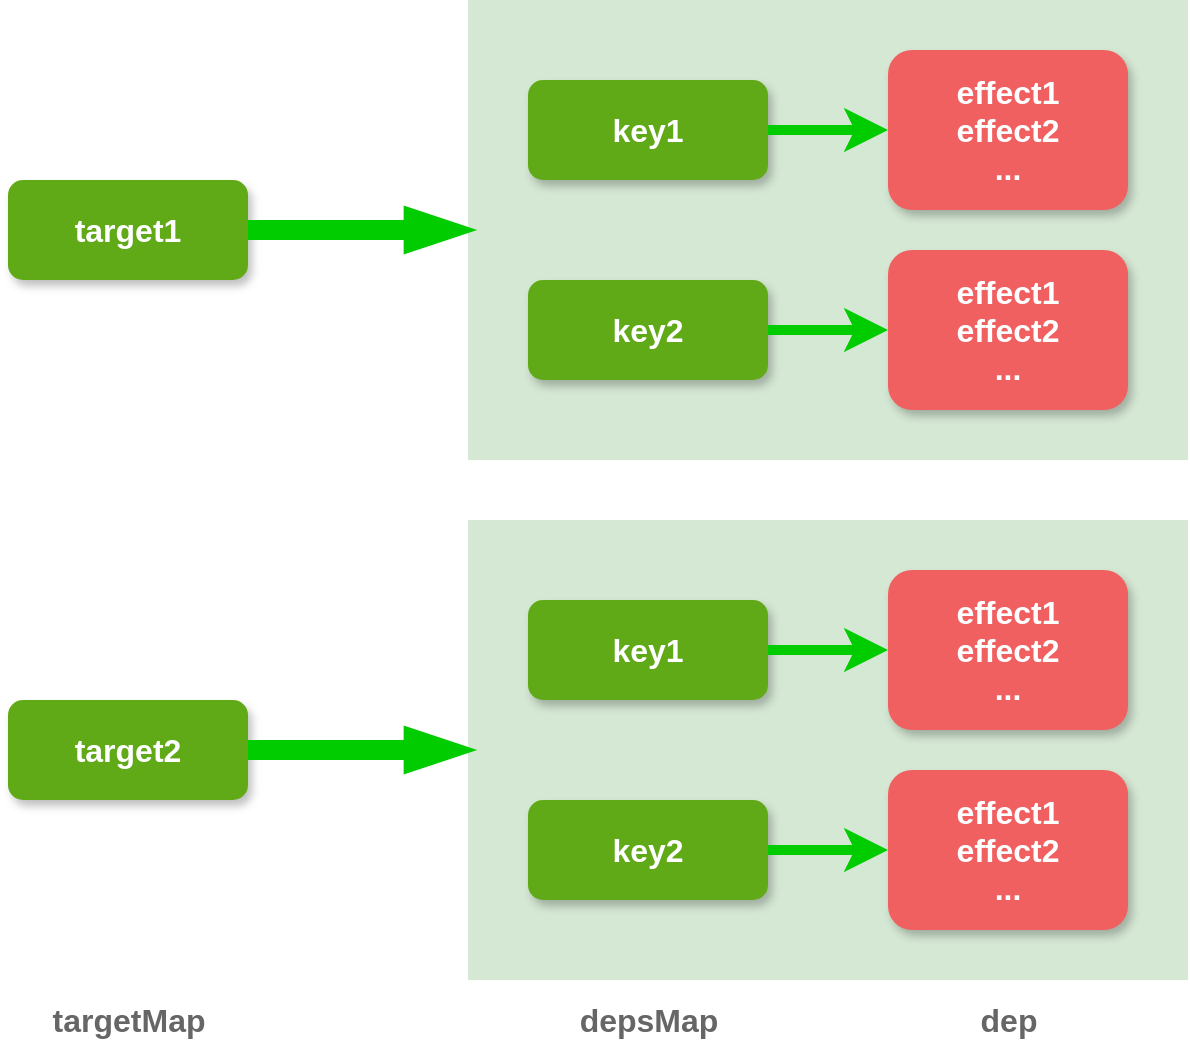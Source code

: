 <mxfile version="13.9.9" type="device"><diagram id="C5RBs43oDa-KdzZeNtuy" name="Page-1"><mxGraphModel dx="1426" dy="905" grid="1" gridSize="10" guides="1" tooltips="1" connect="1" arrows="1" fold="1" page="1" pageScale="1" pageWidth="827" pageHeight="1169" math="0" shadow="0"><root><mxCell id="WIyWlLk6GJQsqaUBKTNV-0"/><mxCell id="WIyWlLk6GJQsqaUBKTNV-1" parent="WIyWlLk6GJQsqaUBKTNV-0"/><mxCell id="BNJBjnJB8WuRFto5wNPU-0" value="&lt;font style=&quot;font-size: 16px&quot;&gt;&lt;b&gt;target1&lt;/b&gt;&lt;/font&gt;" style="rounded=1;whiteSpace=wrap;html=1;fillColor=#60a917;fontColor=#ffffff;strokeColor=none;shadow=1;" vertex="1" parent="WIyWlLk6GJQsqaUBKTNV-1"><mxGeometry x="130" y="330" width="120" height="50" as="geometry"/></mxCell><mxCell id="BNJBjnJB8WuRFto5wNPU-1" value="" style="rounded=0;whiteSpace=wrap;html=1;shadow=0;fillColor=#d5e8d4;strokeColor=none;" vertex="1" parent="WIyWlLk6GJQsqaUBKTNV-1"><mxGeometry x="360" y="240" width="360" height="230" as="geometry"/></mxCell><mxCell id="BNJBjnJB8WuRFto5wNPU-2" value="&lt;span style=&quot;font-size: 16px&quot;&gt;&lt;b&gt;key1&lt;/b&gt;&lt;/span&gt;" style="rounded=1;whiteSpace=wrap;html=1;fillColor=#60a917;fontColor=#ffffff;strokeColor=none;shadow=1;" vertex="1" parent="WIyWlLk6GJQsqaUBKTNV-1"><mxGeometry x="390" y="280" width="120" height="50" as="geometry"/></mxCell><mxCell id="BNJBjnJB8WuRFto5wNPU-3" value="&lt;b style=&quot;font-size: 16px&quot;&gt;key2&lt;/b&gt;" style="rounded=1;whiteSpace=wrap;html=1;fillColor=#60a917;fontColor=#ffffff;strokeColor=none;shadow=1;" vertex="1" parent="WIyWlLk6GJQsqaUBKTNV-1"><mxGeometry x="390" y="380" width="120" height="50" as="geometry"/></mxCell><mxCell id="BNJBjnJB8WuRFto5wNPU-4" value="&lt;font style=&quot;font-size: 16px&quot; color=&quot;#ffffff&quot;&gt;&lt;b&gt;effect1&lt;br&gt;effect2&lt;br&gt;...&lt;/b&gt;&lt;/font&gt;" style="rounded=1;whiteSpace=wrap;html=1;shadow=1;fillColor=#F06060;strokeColor=none;" vertex="1" parent="WIyWlLk6GJQsqaUBKTNV-1"><mxGeometry x="570" y="265" width="120" height="80" as="geometry"/></mxCell><mxCell id="BNJBjnJB8WuRFto5wNPU-5" value="&lt;font style=&quot;font-size: 16px&quot; color=&quot;#ffffff&quot;&gt;&lt;b&gt;effect1&lt;br&gt;effect2&lt;br&gt;...&lt;/b&gt;&lt;/font&gt;" style="rounded=1;whiteSpace=wrap;html=1;shadow=1;fillColor=#F06060;strokeColor=none;" vertex="1" parent="WIyWlLk6GJQsqaUBKTNV-1"><mxGeometry x="570" y="365" width="120" height="80" as="geometry"/></mxCell><mxCell id="BNJBjnJB8WuRFto5wNPU-6" value="" style="endArrow=blockThin;html=1;exitX=1;exitY=0.5;exitDx=0;exitDy=0;entryX=0;entryY=0.5;entryDx=0;entryDy=0;fillColor=#60a917;strokeWidth=10;strokeColor=#00CC00;endFill=1;" edge="1" parent="WIyWlLk6GJQsqaUBKTNV-1" source="BNJBjnJB8WuRFto5wNPU-0" target="BNJBjnJB8WuRFto5wNPU-1"><mxGeometry width="50" height="50" relative="1" as="geometry"><mxPoint x="290" y="390" as="sourcePoint"/><mxPoint x="340" y="340" as="targetPoint"/></mxGeometry></mxCell><mxCell id="BNJBjnJB8WuRFto5wNPU-7" value="" style="endArrow=classic;html=1;entryX=0;entryY=0.5;entryDx=0;entryDy=0;fillColor=#60a917;strokeWidth=5;strokeColor=#00CC00;" edge="1" parent="WIyWlLk6GJQsqaUBKTNV-1" target="BNJBjnJB8WuRFto5wNPU-4"><mxGeometry width="50" height="50" relative="1" as="geometry"><mxPoint x="510" y="305" as="sourcePoint"/><mxPoint x="585" y="365" as="targetPoint"/></mxGeometry></mxCell><mxCell id="BNJBjnJB8WuRFto5wNPU-9" value="" style="endArrow=classic;html=1;fillColor=#60a917;strokeWidth=5;strokeColor=#00CC00;exitX=1;exitY=0.5;exitDx=0;exitDy=0;entryX=0;entryY=0.5;entryDx=0;entryDy=0;" edge="1" parent="WIyWlLk6GJQsqaUBKTNV-1" source="BNJBjnJB8WuRFto5wNPU-3" target="BNJBjnJB8WuRFto5wNPU-5"><mxGeometry width="50" height="50" relative="1" as="geometry"><mxPoint x="490" y="510" as="sourcePoint"/><mxPoint x="560" y="510" as="targetPoint"/><Array as="points"/></mxGeometry></mxCell><mxCell id="BNJBjnJB8WuRFto5wNPU-10" value="&lt;font style=&quot;font-size: 16px&quot;&gt;&lt;b&gt;target2&lt;br&gt;&lt;/b&gt;&lt;/font&gt;" style="rounded=1;whiteSpace=wrap;html=1;fillColor=#60a917;fontColor=#ffffff;strokeColor=none;shadow=1;" vertex="1" parent="WIyWlLk6GJQsqaUBKTNV-1"><mxGeometry x="130" y="590" width="120" height="50" as="geometry"/></mxCell><mxCell id="BNJBjnJB8WuRFto5wNPU-11" value="" style="rounded=0;whiteSpace=wrap;html=1;shadow=0;fillColor=#d5e8d4;strokeColor=none;" vertex="1" parent="WIyWlLk6GJQsqaUBKTNV-1"><mxGeometry x="360" y="500" width="360" height="230" as="geometry"/></mxCell><mxCell id="BNJBjnJB8WuRFto5wNPU-12" value="&lt;span style=&quot;font-size: 16px&quot;&gt;&lt;b&gt;key1&lt;/b&gt;&lt;/span&gt;" style="rounded=1;whiteSpace=wrap;html=1;fillColor=#60a917;fontColor=#ffffff;strokeColor=none;shadow=1;" vertex="1" parent="WIyWlLk6GJQsqaUBKTNV-1"><mxGeometry x="390" y="540" width="120" height="50" as="geometry"/></mxCell><mxCell id="BNJBjnJB8WuRFto5wNPU-13" value="&lt;b style=&quot;font-size: 16px&quot;&gt;key2&lt;/b&gt;" style="rounded=1;whiteSpace=wrap;html=1;fillColor=#60a917;fontColor=#ffffff;strokeColor=none;shadow=1;" vertex="1" parent="WIyWlLk6GJQsqaUBKTNV-1"><mxGeometry x="390" y="640" width="120" height="50" as="geometry"/></mxCell><mxCell id="BNJBjnJB8WuRFto5wNPU-14" value="&lt;font style=&quot;font-size: 16px&quot; color=&quot;#ffffff&quot;&gt;&lt;b&gt;effect1&lt;br&gt;effect2&lt;br&gt;...&lt;/b&gt;&lt;/font&gt;" style="rounded=1;whiteSpace=wrap;html=1;shadow=1;fillColor=#F06060;strokeColor=none;" vertex="1" parent="WIyWlLk6GJQsqaUBKTNV-1"><mxGeometry x="570" y="525" width="120" height="80" as="geometry"/></mxCell><mxCell id="BNJBjnJB8WuRFto5wNPU-15" value="&lt;font style=&quot;font-size: 16px&quot; color=&quot;#ffffff&quot;&gt;&lt;b&gt;effect1&lt;br&gt;effect2&lt;br&gt;...&lt;/b&gt;&lt;/font&gt;" style="rounded=1;whiteSpace=wrap;html=1;shadow=1;fillColor=#F06060;strokeColor=none;" vertex="1" parent="WIyWlLk6GJQsqaUBKTNV-1"><mxGeometry x="570" y="625" width="120" height="80" as="geometry"/></mxCell><mxCell id="BNJBjnJB8WuRFto5wNPU-16" value="" style="endArrow=blockThin;html=1;exitX=1;exitY=0.5;exitDx=0;exitDy=0;entryX=0;entryY=0.5;entryDx=0;entryDy=0;fillColor=#60a917;strokeWidth=10;strokeColor=#00CC00;endFill=1;" edge="1" source="BNJBjnJB8WuRFto5wNPU-10" target="BNJBjnJB8WuRFto5wNPU-11" parent="WIyWlLk6GJQsqaUBKTNV-1"><mxGeometry width="50" height="50" relative="1" as="geometry"><mxPoint x="290" y="650" as="sourcePoint"/><mxPoint x="340" y="600" as="targetPoint"/></mxGeometry></mxCell><mxCell id="BNJBjnJB8WuRFto5wNPU-17" value="" style="endArrow=classic;html=1;entryX=0;entryY=0.5;entryDx=0;entryDy=0;fillColor=#60a917;strokeWidth=5;strokeColor=#00CC00;" edge="1" target="BNJBjnJB8WuRFto5wNPU-14" parent="WIyWlLk6GJQsqaUBKTNV-1"><mxGeometry width="50" height="50" relative="1" as="geometry"><mxPoint x="510" y="565" as="sourcePoint"/><mxPoint x="585" y="625" as="targetPoint"/></mxGeometry></mxCell><mxCell id="BNJBjnJB8WuRFto5wNPU-18" value="" style="endArrow=classic;html=1;fillColor=#60a917;strokeWidth=5;strokeColor=#00CC00;exitX=1;exitY=0.5;exitDx=0;exitDy=0;entryX=0;entryY=0.5;entryDx=0;entryDy=0;" edge="1" source="BNJBjnJB8WuRFto5wNPU-13" target="BNJBjnJB8WuRFto5wNPU-15" parent="WIyWlLk6GJQsqaUBKTNV-1"><mxGeometry width="50" height="50" relative="1" as="geometry"><mxPoint x="490" y="770" as="sourcePoint"/><mxPoint x="560" y="770" as="targetPoint"/><Array as="points"/></mxGeometry></mxCell><mxCell id="BNJBjnJB8WuRFto5wNPU-19" value="&lt;font color=&quot;#666666&quot; style=&quot;font-size: 16px&quot;&gt;&lt;b&gt;targetMap&lt;/b&gt;&lt;/font&gt;" style="text;html=1;align=center;verticalAlign=middle;resizable=0;points=[];autosize=1;" vertex="1" parent="WIyWlLk6GJQsqaUBKTNV-1"><mxGeometry x="145" y="740" width="90" height="20" as="geometry"/></mxCell><mxCell id="BNJBjnJB8WuRFto5wNPU-20" value="&lt;font color=&quot;#666666&quot; style=&quot;font-size: 16px&quot;&gt;&lt;b&gt;depsMap&lt;/b&gt;&lt;/font&gt;" style="text;html=1;align=center;verticalAlign=middle;resizable=0;points=[];autosize=1;" vertex="1" parent="WIyWlLk6GJQsqaUBKTNV-1"><mxGeometry x="410" y="740" width="80" height="20" as="geometry"/></mxCell><mxCell id="BNJBjnJB8WuRFto5wNPU-21" value="&lt;font color=&quot;#666666&quot; style=&quot;font-size: 16px&quot;&gt;&lt;b&gt;dep&lt;/b&gt;&lt;/font&gt;" style="text;html=1;align=center;verticalAlign=middle;resizable=0;points=[];autosize=1;" vertex="1" parent="WIyWlLk6GJQsqaUBKTNV-1"><mxGeometry x="610" y="740" width="40" height="20" as="geometry"/></mxCell></root></mxGraphModel></diagram></mxfile>